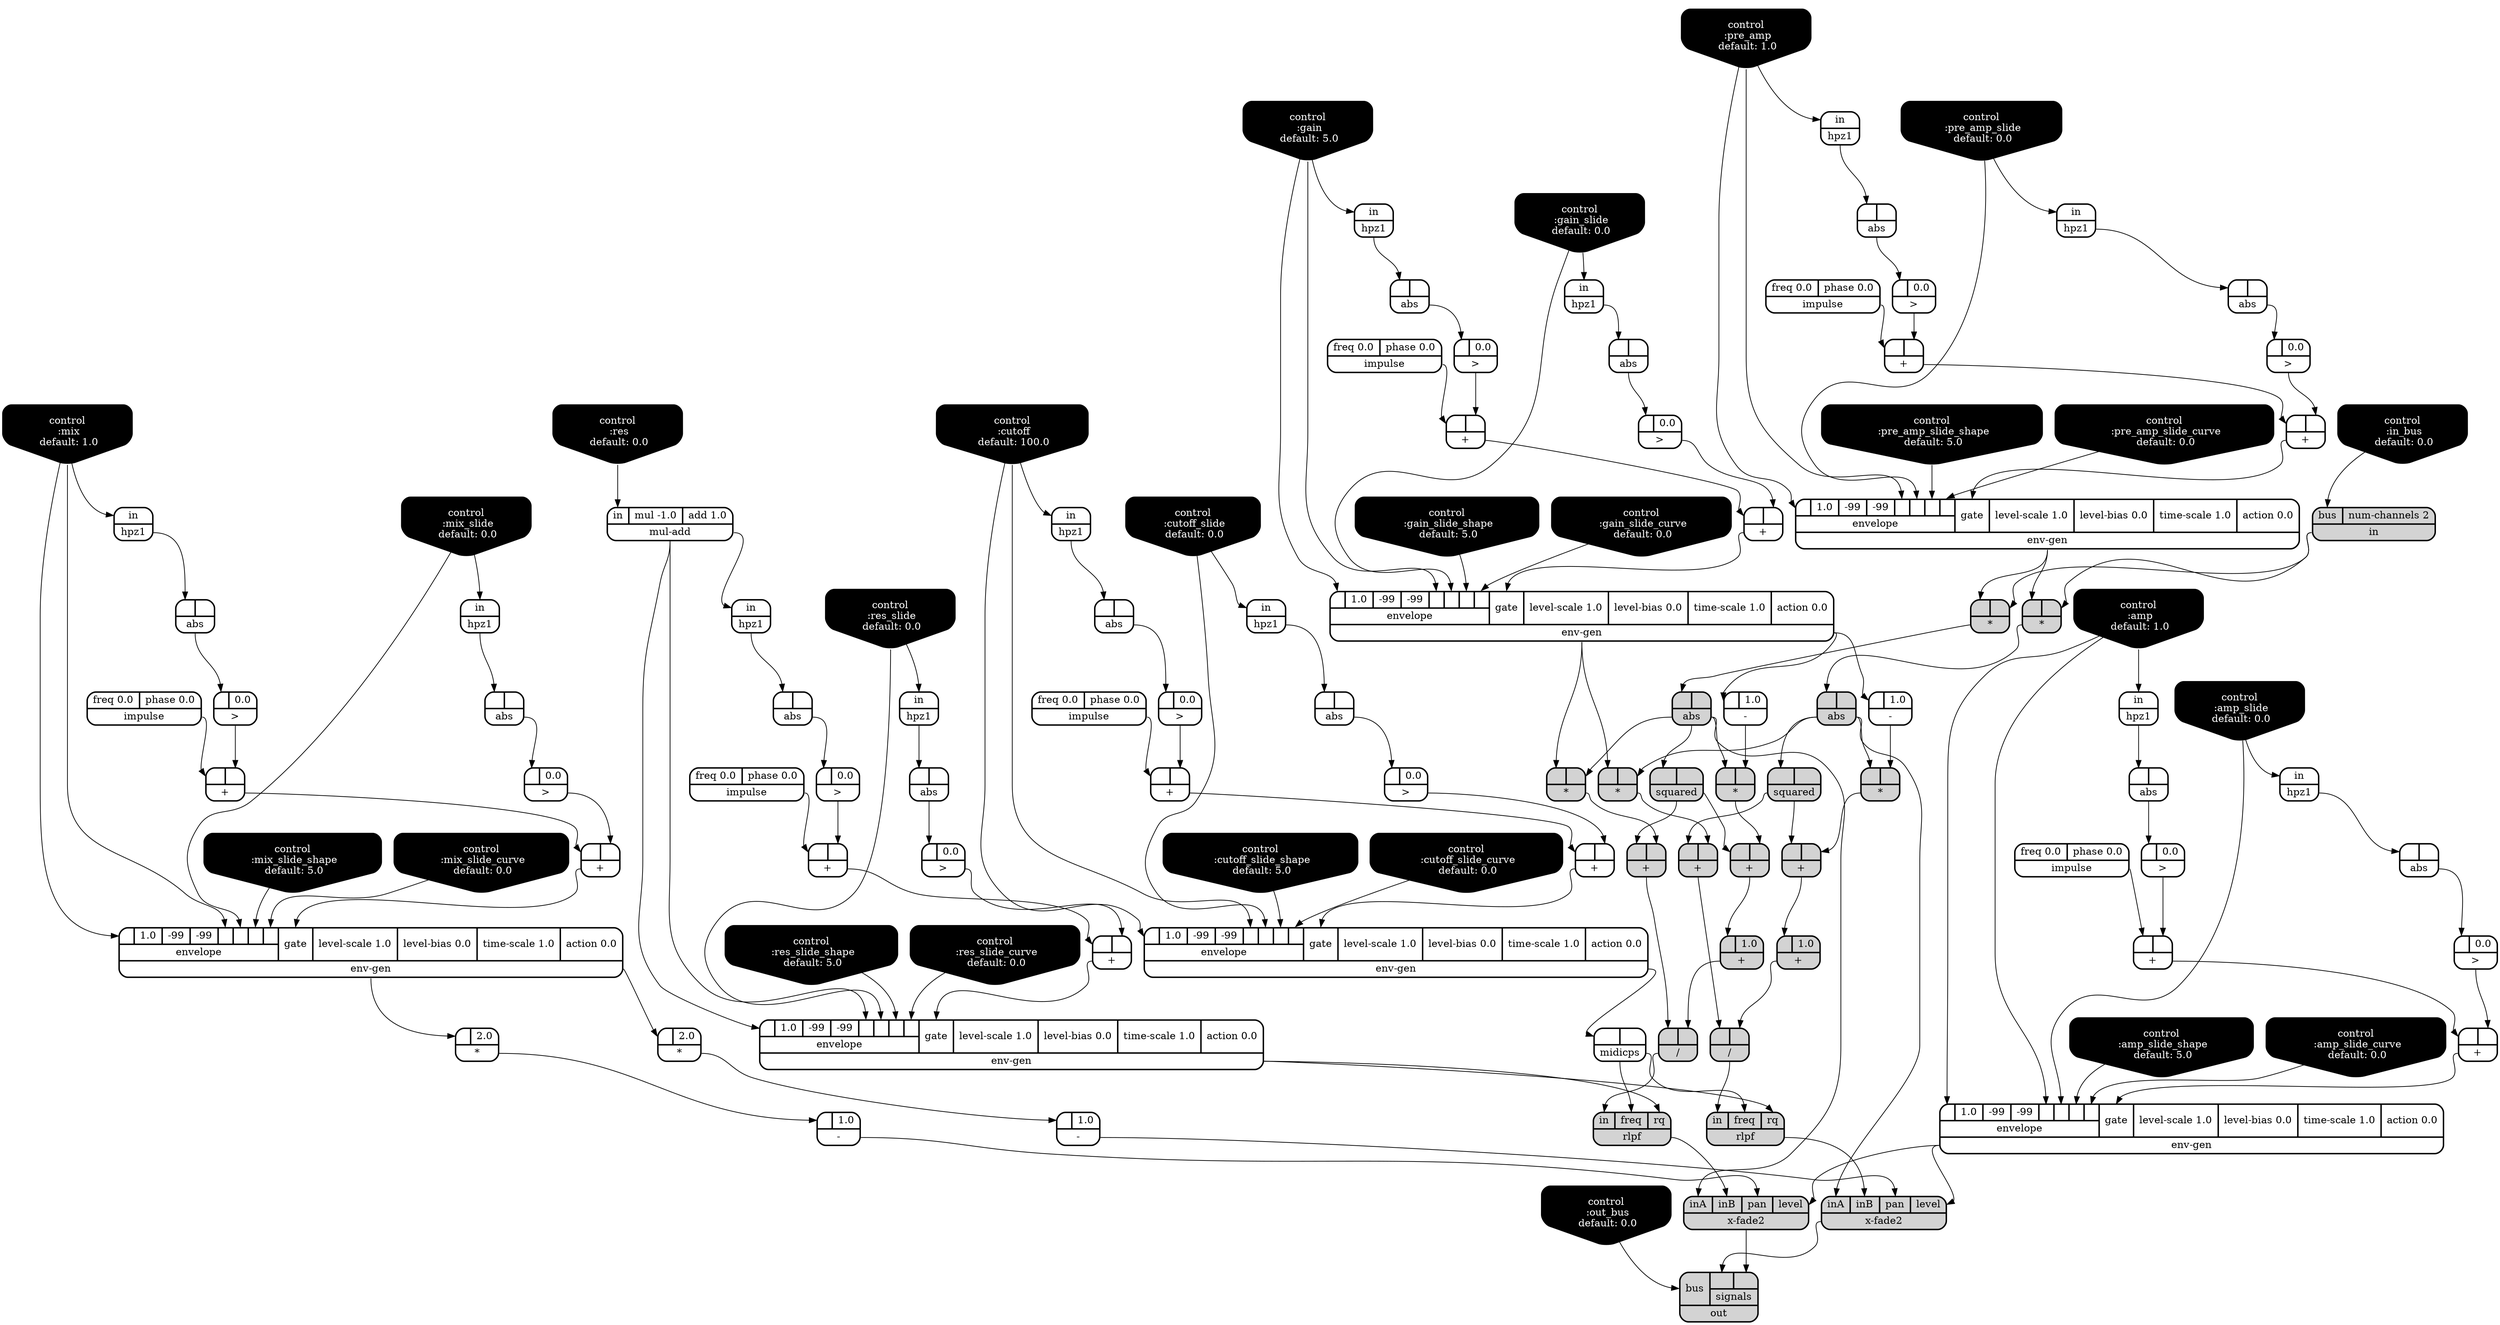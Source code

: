 digraph synthdef {
37 [label = "{{ <a> |<b> } |<__UG_NAME__>* }" style="filled, bold, rounded"  shape=record rankdir=LR];
50 [label = "{{ <a> |<b> } |<__UG_NAME__>* }" style="filled, bold, rounded"  shape=record rankdir=LR];
53 [label = "{{ <a> |<b> } |<__UG_NAME__>* }" style="filled, bold, rounded"  shape=record rankdir=LR];
90 [label = "{{ <a> |<b> 2.0} |<__UG_NAME__>* }" style="bold, rounded" shape=record rankdir=LR];
103 [label = "{{ <a> |<b> } |<__UG_NAME__>* }" style="filled, bold, rounded"  shape=record rankdir=LR];
105 [label = "{{ <a> |<b> 2.0} |<__UG_NAME__>* }" style="bold, rounded" shape=record rankdir=LR];
107 [label = "{{ <a> |<b> } |<__UG_NAME__>* }" style="filled, bold, rounded"  shape=record rankdir=LR];
110 [label = "{{ <a> |<b> } |<__UG_NAME__>* }" style="filled, bold, rounded"  shape=record rankdir=LR];
30 [label = "{{ <a> |<b> } |<__UG_NAME__>+ }" style="bold, rounded" shape=record rankdir=LR];
34 [label = "{{ <a> |<b> } |<__UG_NAME__>+ }" style="bold, rounded" shape=record rankdir=LR];
44 [label = "{{ <a> |<b> } |<__UG_NAME__>+ }" style="bold, rounded" shape=record rankdir=LR];
48 [label = "{{ <a> |<b> } |<__UG_NAME__>+ }" style="bold, rounded" shape=record rankdir=LR];
51 [label = "{{ <a> |<b> } |<__UG_NAME__>+ }" style="filled, bold, rounded"  shape=record rankdir=LR];
54 [label = "{{ <a> |<b> } |<__UG_NAME__>+ }" style="filled, bold, rounded"  shape=record rankdir=LR];
55 [label = "{{ <a> |<b> 1.0} |<__UG_NAME__>+ }" style="filled, bold, rounded"  shape=record rankdir=LR];
61 [label = "{{ <a> |<b> } |<__UG_NAME__>+ }" style="bold, rounded" shape=record rankdir=LR];
65 [label = "{{ <a> |<b> } |<__UG_NAME__>+ }" style="bold, rounded" shape=record rankdir=LR];
73 [label = "{{ <a> |<b> } |<__UG_NAME__>+ }" style="bold, rounded" shape=record rankdir=LR];
77 [label = "{{ <a> |<b> } |<__UG_NAME__>+ }" style="bold, rounded" shape=record rankdir=LR];
84 [label = "{{ <a> |<b> } |<__UG_NAME__>+ }" style="bold, rounded" shape=record rankdir=LR];
88 [label = "{{ <a> |<b> } |<__UG_NAME__>+ }" style="bold, rounded" shape=record rankdir=LR];
96 [label = "{{ <a> |<b> } |<__UG_NAME__>+ }" style="bold, rounded" shape=record rankdir=LR];
100 [label = "{{ <a> |<b> } |<__UG_NAME__>+ }" style="bold, rounded" shape=record rankdir=LR];
108 [label = "{{ <a> |<b> } |<__UG_NAME__>+ }" style="filled, bold, rounded"  shape=record rankdir=LR];
111 [label = "{{ <a> |<b> } |<__UG_NAME__>+ }" style="filled, bold, rounded"  shape=record rankdir=LR];
112 [label = "{{ <a> |<b> 1.0} |<__UG_NAME__>+ }" style="filled, bold, rounded"  shape=record rankdir=LR];
52 [label = "{{ <a> |<b> 1.0} |<__UG_NAME__>- }" style="bold, rounded" shape=record rankdir=LR];
91 [label = "{{ <a> |<b> 1.0} |<__UG_NAME__>- }" style="bold, rounded" shape=record rankdir=LR];
109 [label = "{{ <a> |<b> 1.0} |<__UG_NAME__>- }" style="bold, rounded" shape=record rankdir=LR];
115 [label = "{{ <a> |<b> 1.0} |<__UG_NAME__>- }" style="bold, rounded" shape=record rankdir=LR];
56 [label = "{{ <a> |<b> } |<__UG_NAME__>/ }" style="filled, bold, rounded"  shape=record rankdir=LR];
113 [label = "{{ <a> |<b> } |<__UG_NAME__>/ }" style="filled, bold, rounded"  shape=record rankdir=LR];
29 [label = "{{ <a> |<b> 0.0} |<__UG_NAME__>\> }" style="bold, rounded" shape=record rankdir=LR];
33 [label = "{{ <a> |<b> 0.0} |<__UG_NAME__>\> }" style="bold, rounded" shape=record rankdir=LR];
43 [label = "{{ <a> |<b> 0.0} |<__UG_NAME__>\> }" style="bold, rounded" shape=record rankdir=LR];
47 [label = "{{ <a> |<b> 0.0} |<__UG_NAME__>\> }" style="bold, rounded" shape=record rankdir=LR];
60 [label = "{{ <a> |<b> 0.0} |<__UG_NAME__>\> }" style="bold, rounded" shape=record rankdir=LR];
64 [label = "{{ <a> |<b> 0.0} |<__UG_NAME__>\> }" style="bold, rounded" shape=record rankdir=LR];
72 [label = "{{ <a> |<b> 0.0} |<__UG_NAME__>\> }" style="bold, rounded" shape=record rankdir=LR];
76 [label = "{{ <a> |<b> 0.0} |<__UG_NAME__>\> }" style="bold, rounded" shape=record rankdir=LR];
83 [label = "{{ <a> |<b> 0.0} |<__UG_NAME__>\> }" style="bold, rounded" shape=record rankdir=LR];
87 [label = "{{ <a> |<b> 0.0} |<__UG_NAME__>\> }" style="bold, rounded" shape=record rankdir=LR];
95 [label = "{{ <a> |<b> 0.0} |<__UG_NAME__>\> }" style="bold, rounded" shape=record rankdir=LR];
99 [label = "{{ <a> |<b> 0.0} |<__UG_NAME__>\> }" style="bold, rounded" shape=record rankdir=LR];
28 [label = "{{ <a> |<b> } |<__UG_NAME__>abs }" style="bold, rounded" shape=record rankdir=LR];
32 [label = "{{ <a> |<b> } |<__UG_NAME__>abs }" style="bold, rounded" shape=record rankdir=LR];
38 [label = "{{ <a> |<b> } |<__UG_NAME__>abs }" style="filled, bold, rounded"  shape=record rankdir=LR];
42 [label = "{{ <a> |<b> } |<__UG_NAME__>abs }" style="bold, rounded" shape=record rankdir=LR];
46 [label = "{{ <a> |<b> } |<__UG_NAME__>abs }" style="bold, rounded" shape=record rankdir=LR];
59 [label = "{{ <a> |<b> } |<__UG_NAME__>abs }" style="bold, rounded" shape=record rankdir=LR];
63 [label = "{{ <a> |<b> } |<__UG_NAME__>abs }" style="bold, rounded" shape=record rankdir=LR];
71 [label = "{{ <a> |<b> } |<__UG_NAME__>abs }" style="bold, rounded" shape=record rankdir=LR];
75 [label = "{{ <a> |<b> } |<__UG_NAME__>abs }" style="bold, rounded" shape=record rankdir=LR];
82 [label = "{{ <a> |<b> } |<__UG_NAME__>abs }" style="bold, rounded" shape=record rankdir=LR];
86 [label = "{{ <a> |<b> } |<__UG_NAME__>abs }" style="bold, rounded" shape=record rankdir=LR];
94 [label = "{{ <a> |<b> } |<__UG_NAME__>abs }" style="bold, rounded" shape=record rankdir=LR];
98 [label = "{{ <a> |<b> } |<__UG_NAME__>abs }" style="bold, rounded" shape=record rankdir=LR];
104 [label = "{{ <a> |<b> } |<__UG_NAME__>abs }" style="filled, bold, rounded"  shape=record rankdir=LR];
0 [label = "control
 :amp
 default: 1.0" shape=invhouse style="rounded, filled, bold" fillcolor=black fontcolor=white ]; 
1 [label = "control
 :amp_slide
 default: 0.0" shape=invhouse style="rounded, filled, bold" fillcolor=black fontcolor=white ]; 
2 [label = "control
 :amp_slide_shape
 default: 5.0" shape=invhouse style="rounded, filled, bold" fillcolor=black fontcolor=white ]; 
3 [label = "control
 :amp_slide_curve
 default: 0.0" shape=invhouse style="rounded, filled, bold" fillcolor=black fontcolor=white ]; 
4 [label = "control
 :mix
 default: 1.0" shape=invhouse style="rounded, filled, bold" fillcolor=black fontcolor=white ]; 
5 [label = "control
 :mix_slide
 default: 0.0" shape=invhouse style="rounded, filled, bold" fillcolor=black fontcolor=white ]; 
6 [label = "control
 :mix_slide_shape
 default: 5.0" shape=invhouse style="rounded, filled, bold" fillcolor=black fontcolor=white ]; 
7 [label = "control
 :mix_slide_curve
 default: 0.0" shape=invhouse style="rounded, filled, bold" fillcolor=black fontcolor=white ]; 
8 [label = "control
 :pre_amp
 default: 1.0" shape=invhouse style="rounded, filled, bold" fillcolor=black fontcolor=white ]; 
9 [label = "control
 :pre_amp_slide
 default: 0.0" shape=invhouse style="rounded, filled, bold" fillcolor=black fontcolor=white ]; 
10 [label = "control
 :pre_amp_slide_shape
 default: 5.0" shape=invhouse style="rounded, filled, bold" fillcolor=black fontcolor=white ]; 
11 [label = "control
 :pre_amp_slide_curve
 default: 0.0" shape=invhouse style="rounded, filled, bold" fillcolor=black fontcolor=white ]; 
12 [label = "control
 :gain
 default: 5.0" shape=invhouse style="rounded, filled, bold" fillcolor=black fontcolor=white ]; 
13 [label = "control
 :gain_slide
 default: 0.0" shape=invhouse style="rounded, filled, bold" fillcolor=black fontcolor=white ]; 
14 [label = "control
 :gain_slide_shape
 default: 5.0" shape=invhouse style="rounded, filled, bold" fillcolor=black fontcolor=white ]; 
15 [label = "control
 :gain_slide_curve
 default: 0.0" shape=invhouse style="rounded, filled, bold" fillcolor=black fontcolor=white ]; 
16 [label = "control
 :cutoff
 default: 100.0" shape=invhouse style="rounded, filled, bold" fillcolor=black fontcolor=white ]; 
17 [label = "control
 :cutoff_slide
 default: 0.0" shape=invhouse style="rounded, filled, bold" fillcolor=black fontcolor=white ]; 
18 [label = "control
 :cutoff_slide_shape
 default: 5.0" shape=invhouse style="rounded, filled, bold" fillcolor=black fontcolor=white ]; 
19 [label = "control
 :cutoff_slide_curve
 default: 0.0" shape=invhouse style="rounded, filled, bold" fillcolor=black fontcolor=white ]; 
20 [label = "control
 :res
 default: 0.0" shape=invhouse style="rounded, filled, bold" fillcolor=black fontcolor=white ]; 
21 [label = "control
 :res_slide
 default: 0.0" shape=invhouse style="rounded, filled, bold" fillcolor=black fontcolor=white ]; 
22 [label = "control
 :res_slide_shape
 default: 5.0" shape=invhouse style="rounded, filled, bold" fillcolor=black fontcolor=white ]; 
23 [label = "control
 :res_slide_curve
 default: 0.0" shape=invhouse style="rounded, filled, bold" fillcolor=black fontcolor=white ]; 
24 [label = "control
 :in_bus
 default: 0.0" shape=invhouse style="rounded, filled, bold" fillcolor=black fontcolor=white ]; 
25 [label = "control
 :out_bus
 default: 0.0" shape=invhouse style="rounded, filled, bold" fillcolor=black fontcolor=white ]; 
35 [label = "{{ {{<envelope___control___0>|1.0|-99|-99|<envelope___control___4>|<envelope___control___5>|<envelope___control___6>|<envelope___control___7>}|envelope}|<gate> gate|<level____scale> level-scale 1.0|<level____bias> level-bias 0.0|<time____scale> time-scale 1.0|<action> action 0.0} |<__UG_NAME__>env-gen }" style="bold, rounded" shape=record rankdir=LR];
49 [label = "{{ {{<envelope___control___0>|1.0|-99|-99|<envelope___control___4>|<envelope___control___5>|<envelope___control___6>|<envelope___control___7>}|envelope}|<gate> gate|<level____scale> level-scale 1.0|<level____bias> level-bias 0.0|<time____scale> time-scale 1.0|<action> action 0.0} |<__UG_NAME__>env-gen }" style="bold, rounded" shape=record rankdir=LR];
66 [label = "{{ {{<envelope___control___0>|1.0|-99|-99|<envelope___control___4>|<envelope___control___5>|<envelope___control___6>|<envelope___control___7>}|envelope}|<gate> gate|<level____scale> level-scale 1.0|<level____bias> level-bias 0.0|<time____scale> time-scale 1.0|<action> action 0.0} |<__UG_NAME__>env-gen }" style="bold, rounded" shape=record rankdir=LR];
78 [label = "{{ {{<envelope___mul____add___0>|1.0|-99|-99|<envelope___mul____add___4>|<envelope___control___5>|<envelope___control___6>|<envelope___control___7>}|envelope}|<gate> gate|<level____scale> level-scale 1.0|<level____bias> level-bias 0.0|<time____scale> time-scale 1.0|<action> action 0.0} |<__UG_NAME__>env-gen }" style="bold, rounded" shape=record rankdir=LR];
89 [label = "{{ {{<envelope___control___0>|1.0|-99|-99|<envelope___control___4>|<envelope___control___5>|<envelope___control___6>|<envelope___control___7>}|envelope}|<gate> gate|<level____scale> level-scale 1.0|<level____bias> level-bias 0.0|<time____scale> time-scale 1.0|<action> action 0.0} |<__UG_NAME__>env-gen }" style="bold, rounded" shape=record rankdir=LR];
101 [label = "{{ {{<envelope___control___0>|1.0|-99|-99|<envelope___control___4>|<envelope___control___5>|<envelope___control___6>|<envelope___control___7>}|envelope}|<gate> gate|<level____scale> level-scale 1.0|<level____bias> level-bias 0.0|<time____scale> time-scale 1.0|<action> action 0.0} |<__UG_NAME__>env-gen }" style="bold, rounded" shape=record rankdir=LR];
27 [label = "{{ <in> in} |<__UG_NAME__>hpz1 }" style="bold, rounded" shape=record rankdir=LR];
31 [label = "{{ <in> in} |<__UG_NAME__>hpz1 }" style="bold, rounded" shape=record rankdir=LR];
41 [label = "{{ <in> in} |<__UG_NAME__>hpz1 }" style="bold, rounded" shape=record rankdir=LR];
45 [label = "{{ <in> in} |<__UG_NAME__>hpz1 }" style="bold, rounded" shape=record rankdir=LR];
58 [label = "{{ <in> in} |<__UG_NAME__>hpz1 }" style="bold, rounded" shape=record rankdir=LR];
62 [label = "{{ <in> in} |<__UG_NAME__>hpz1 }" style="bold, rounded" shape=record rankdir=LR];
70 [label = "{{ <in> in} |<__UG_NAME__>hpz1 }" style="bold, rounded" shape=record rankdir=LR];
74 [label = "{{ <in> in} |<__UG_NAME__>hpz1 }" style="bold, rounded" shape=record rankdir=LR];
81 [label = "{{ <in> in} |<__UG_NAME__>hpz1 }" style="bold, rounded" shape=record rankdir=LR];
85 [label = "{{ <in> in} |<__UG_NAME__>hpz1 }" style="bold, rounded" shape=record rankdir=LR];
93 [label = "{{ <in> in} |<__UG_NAME__>hpz1 }" style="bold, rounded" shape=record rankdir=LR];
97 [label = "{{ <in> in} |<__UG_NAME__>hpz1 }" style="bold, rounded" shape=record rankdir=LR];
26 [label = "{{ <freq> freq 0.0|<phase> phase 0.0} |<__UG_NAME__>impulse }" style="bold, rounded" shape=record rankdir=LR];
40 [label = "{{ <freq> freq 0.0|<phase> phase 0.0} |<__UG_NAME__>impulse }" style="bold, rounded" shape=record rankdir=LR];
57 [label = "{{ <freq> freq 0.0|<phase> phase 0.0} |<__UG_NAME__>impulse }" style="bold, rounded" shape=record rankdir=LR];
68 [label = "{{ <freq> freq 0.0|<phase> phase 0.0} |<__UG_NAME__>impulse }" style="bold, rounded" shape=record rankdir=LR];
80 [label = "{{ <freq> freq 0.0|<phase> phase 0.0} |<__UG_NAME__>impulse }" style="bold, rounded" shape=record rankdir=LR];
92 [label = "{{ <freq> freq 0.0|<phase> phase 0.0} |<__UG_NAME__>impulse }" style="bold, rounded" shape=record rankdir=LR];
36 [label = "{{ <bus> bus|<num____channels> num-channels 2} |<__UG_NAME__>in }" style="filled, bold, rounded"  shape=record rankdir=LR];
67 [label = "{{ <a> |<b> } |<__UG_NAME__>midicps }" style="bold, rounded" shape=record rankdir=LR];
69 [label = "{{ <in> in|<mul> mul -1.0|<add> add 1.0} |<__UG_NAME__>mul-add }" style="bold, rounded" shape=record rankdir=LR];
117 [label = "{{ <bus> bus|{{<signals___x____fade2___0>|<signals___x____fade2___1>}|signals}} |<__UG_NAME__>out }" style="filled, bold, rounded"  shape=record rankdir=LR];
79 [label = "{{ <in> in|<freq> freq|<rq> rq} |<__UG_NAME__>rlpf }" style="filled, bold, rounded"  shape=record rankdir=LR];
114 [label = "{{ <in> in|<freq> freq|<rq> rq} |<__UG_NAME__>rlpf }" style="filled, bold, rounded"  shape=record rankdir=LR];
39 [label = "{{ <a> |<b> } |<__UG_NAME__>squared }" style="filled, bold, rounded"  shape=record rankdir=LR];
106 [label = "{{ <a> |<b> } |<__UG_NAME__>squared }" style="filled, bold, rounded"  shape=record rankdir=LR];
102 [label = "{{ <ina> inA|<inb> inB|<pan> pan|<level> level} |<__UG_NAME__>x-fade2 }" style="filled, bold, rounded"  shape=record rankdir=LR];
116 [label = "{{ <ina> inA|<inb> inB|<pan> pan|<level> level} |<__UG_NAME__>x-fade2 }" style="filled, bold, rounded"  shape=record rankdir=LR];

36:__UG_NAME__ -> 37:b ;
35:__UG_NAME__ -> 37:a ;
38:__UG_NAME__ -> 50:b ;
49:__UG_NAME__ -> 50:a ;
52:__UG_NAME__ -> 53:b ;
38:__UG_NAME__ -> 53:a ;
89:__UG_NAME__ -> 90:a ;
36:__UG_NAME__ -> 103:b ;
35:__UG_NAME__ -> 103:a ;
89:__UG_NAME__ -> 105:a ;
104:__UG_NAME__ -> 107:b ;
49:__UG_NAME__ -> 107:a ;
109:__UG_NAME__ -> 110:b ;
104:__UG_NAME__ -> 110:a ;
29:__UG_NAME__ -> 30:b ;
26:__UG_NAME__ -> 30:a ;
33:__UG_NAME__ -> 34:b ;
30:__UG_NAME__ -> 34:a ;
43:__UG_NAME__ -> 44:b ;
40:__UG_NAME__ -> 44:a ;
47:__UG_NAME__ -> 48:b ;
44:__UG_NAME__ -> 48:a ;
50:__UG_NAME__ -> 51:b ;
39:__UG_NAME__ -> 51:a ;
53:__UG_NAME__ -> 54:b ;
39:__UG_NAME__ -> 54:a ;
54:__UG_NAME__ -> 55:a ;
60:__UG_NAME__ -> 61:b ;
57:__UG_NAME__ -> 61:a ;
64:__UG_NAME__ -> 65:b ;
61:__UG_NAME__ -> 65:a ;
72:__UG_NAME__ -> 73:b ;
68:__UG_NAME__ -> 73:a ;
76:__UG_NAME__ -> 77:b ;
73:__UG_NAME__ -> 77:a ;
83:__UG_NAME__ -> 84:b ;
80:__UG_NAME__ -> 84:a ;
87:__UG_NAME__ -> 88:b ;
84:__UG_NAME__ -> 88:a ;
95:__UG_NAME__ -> 96:b ;
92:__UG_NAME__ -> 96:a ;
99:__UG_NAME__ -> 100:b ;
96:__UG_NAME__ -> 100:a ;
107:__UG_NAME__ -> 108:b ;
106:__UG_NAME__ -> 108:a ;
110:__UG_NAME__ -> 111:b ;
106:__UG_NAME__ -> 111:a ;
111:__UG_NAME__ -> 112:a ;
49:__UG_NAME__ -> 52:a ;
90:__UG_NAME__ -> 91:a ;
49:__UG_NAME__ -> 109:a ;
105:__UG_NAME__ -> 115:a ;
55:__UG_NAME__ -> 56:b ;
51:__UG_NAME__ -> 56:a ;
112:__UG_NAME__ -> 113:b ;
108:__UG_NAME__ -> 113:a ;
28:__UG_NAME__ -> 29:a ;
32:__UG_NAME__ -> 33:a ;
42:__UG_NAME__ -> 43:a ;
46:__UG_NAME__ -> 47:a ;
59:__UG_NAME__ -> 60:a ;
63:__UG_NAME__ -> 64:a ;
71:__UG_NAME__ -> 72:a ;
75:__UG_NAME__ -> 76:a ;
82:__UG_NAME__ -> 83:a ;
86:__UG_NAME__ -> 87:a ;
94:__UG_NAME__ -> 95:a ;
98:__UG_NAME__ -> 99:a ;
27:__UG_NAME__ -> 28:a ;
31:__UG_NAME__ -> 32:a ;
37:__UG_NAME__ -> 38:a ;
41:__UG_NAME__ -> 42:a ;
45:__UG_NAME__ -> 46:a ;
58:__UG_NAME__ -> 59:a ;
62:__UG_NAME__ -> 63:a ;
70:__UG_NAME__ -> 71:a ;
74:__UG_NAME__ -> 75:a ;
81:__UG_NAME__ -> 82:a ;
85:__UG_NAME__ -> 86:a ;
93:__UG_NAME__ -> 94:a ;
97:__UG_NAME__ -> 98:a ;
103:__UG_NAME__ -> 104:a ;
34:__UG_NAME__ -> 35:gate ;
8:__UG_NAME__ -> 35:envelope___control___0 ;
8:__UG_NAME__ -> 35:envelope___control___4 ;
9:__UG_NAME__ -> 35:envelope___control___5 ;
10:__UG_NAME__ -> 35:envelope___control___6 ;
11:__UG_NAME__ -> 35:envelope___control___7 ;
48:__UG_NAME__ -> 49:gate ;
12:__UG_NAME__ -> 49:envelope___control___0 ;
12:__UG_NAME__ -> 49:envelope___control___4 ;
13:__UG_NAME__ -> 49:envelope___control___5 ;
14:__UG_NAME__ -> 49:envelope___control___6 ;
15:__UG_NAME__ -> 49:envelope___control___7 ;
65:__UG_NAME__ -> 66:gate ;
16:__UG_NAME__ -> 66:envelope___control___0 ;
16:__UG_NAME__ -> 66:envelope___control___4 ;
17:__UG_NAME__ -> 66:envelope___control___5 ;
18:__UG_NAME__ -> 66:envelope___control___6 ;
19:__UG_NAME__ -> 66:envelope___control___7 ;
77:__UG_NAME__ -> 78:gate ;
69:__UG_NAME__ -> 78:envelope___mul____add___0 ;
69:__UG_NAME__ -> 78:envelope___mul____add___4 ;
21:__UG_NAME__ -> 78:envelope___control___5 ;
22:__UG_NAME__ -> 78:envelope___control___6 ;
23:__UG_NAME__ -> 78:envelope___control___7 ;
88:__UG_NAME__ -> 89:gate ;
4:__UG_NAME__ -> 89:envelope___control___0 ;
4:__UG_NAME__ -> 89:envelope___control___4 ;
5:__UG_NAME__ -> 89:envelope___control___5 ;
6:__UG_NAME__ -> 89:envelope___control___6 ;
7:__UG_NAME__ -> 89:envelope___control___7 ;
100:__UG_NAME__ -> 101:gate ;
0:__UG_NAME__ -> 101:envelope___control___0 ;
0:__UG_NAME__ -> 101:envelope___control___4 ;
1:__UG_NAME__ -> 101:envelope___control___5 ;
2:__UG_NAME__ -> 101:envelope___control___6 ;
3:__UG_NAME__ -> 101:envelope___control___7 ;
8:__UG_NAME__ -> 27:in ;
9:__UG_NAME__ -> 31:in ;
12:__UG_NAME__ -> 41:in ;
13:__UG_NAME__ -> 45:in ;
16:__UG_NAME__ -> 58:in ;
17:__UG_NAME__ -> 62:in ;
69:__UG_NAME__ -> 70:in ;
21:__UG_NAME__ -> 74:in ;
4:__UG_NAME__ -> 81:in ;
5:__UG_NAME__ -> 85:in ;
0:__UG_NAME__ -> 93:in ;
1:__UG_NAME__ -> 97:in ;
24:__UG_NAME__ -> 36:bus ;
66:__UG_NAME__ -> 67:a ;
20:__UG_NAME__ -> 69:in ;
116:__UG_NAME__ -> 117:signals___x____fade2___0 ;
102:__UG_NAME__ -> 117:signals___x____fade2___1 ;
25:__UG_NAME__ -> 117:bus ;
78:__UG_NAME__ -> 79:rq ;
67:__UG_NAME__ -> 79:freq ;
56:__UG_NAME__ -> 79:in ;
78:__UG_NAME__ -> 114:rq ;
67:__UG_NAME__ -> 114:freq ;
113:__UG_NAME__ -> 114:in ;
38:__UG_NAME__ -> 39:a ;
104:__UG_NAME__ -> 106:a ;
101:__UG_NAME__ -> 102:level ;
91:__UG_NAME__ -> 102:pan ;
79:__UG_NAME__ -> 102:inb ;
38:__UG_NAME__ -> 102:ina ;
101:__UG_NAME__ -> 116:level ;
115:__UG_NAME__ -> 116:pan ;
114:__UG_NAME__ -> 116:inb ;
104:__UG_NAME__ -> 116:ina ;

}